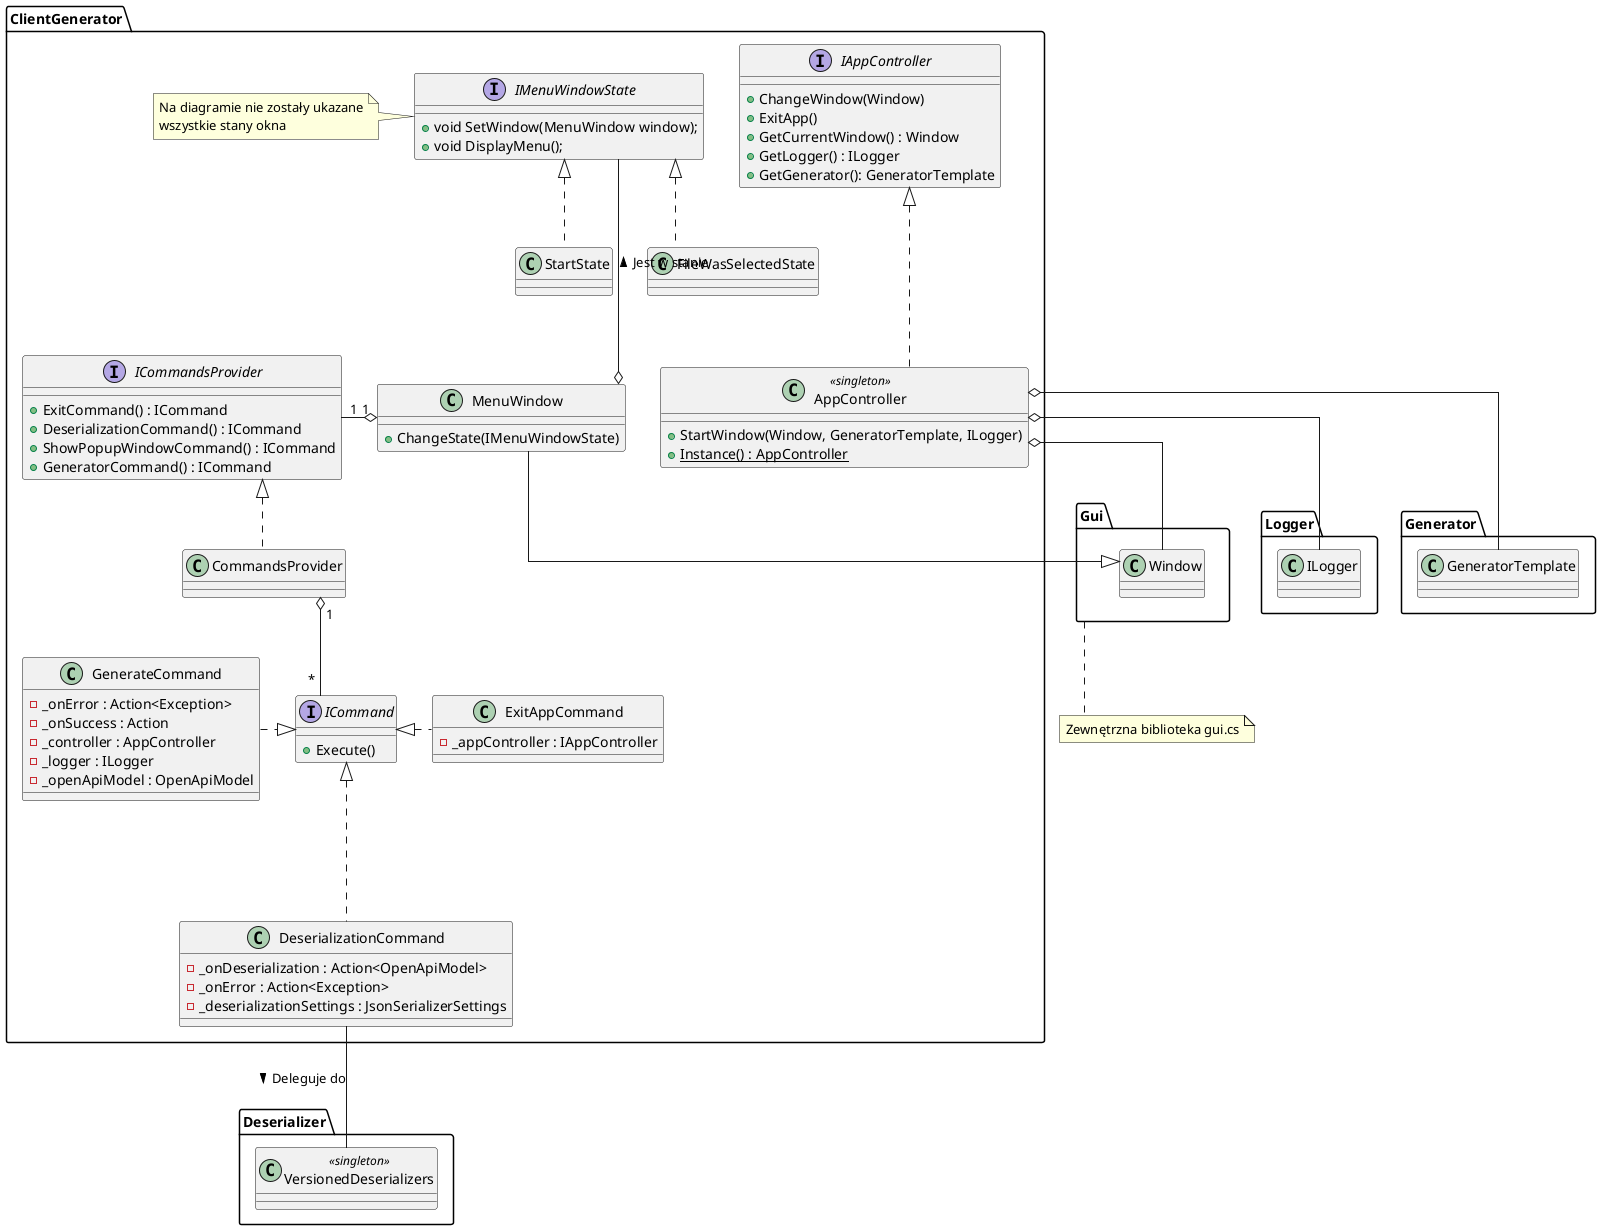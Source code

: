 @startuml ClientGenerator

skinparam linetype ortho

namespace Logger {
  class ILogger
}

namespace Gui {
  class Window
}
note bottom of Gui: Zewnętrzna biblioteka gui.cs

namespace Generator {
    class GeneratorTemplate
}

namespace Deserializer {
    class VersionedDeserializers <<singleton>>
}

namespace ClientGenerator {

interface IAppController {
    +ChangeWindow(Window)
    +ExitApp()
    +GetCurrentWindow() : Window
    +GetLogger() : ILogger
    +GetGenerator(): GeneratorTemplate
}

class AppController <<singleton>> {
    +StartWindow(Window, GeneratorTemplate, ILogger)
    +{static} Instance() : AppController
}

interface ICommand {
    +Execute()
}

class DeserializationCommand {
    -_onDeserialization : Action<OpenApiModel>
    -_onError : Action<Exception> 
    -_deserializationSettings : JsonSerializerSettings
}

class ExitAppCommand {
    -_appController : IAppController
}

class GenerateCommand {
    -_onError : Action<Exception>
    -_onSuccess : Action
    -_controller : AppController
    -_logger : ILogger
    -_openApiModel : OpenApiModel
}

interface ICommandsProvider {
    +ExitCommand() : ICommand
    +DeserializationCommand() : ICommand
    +ShowPopupWindowCommand() : ICommand
    +GeneratorCommand() : ICommand
}

class CommandsProvider 

interface IMenuWindowState {
    +void SetWindow(MenuWindow window);
    +void DisplayMenu();
}
note left of IMenuWindowState
    Na diagramie nie zostały ukazane
    wszystkie stany okna
endnote
class StartState 

class FileWasSelectedState 

class MenuWindow {
    +ChangeState(IMenuWindowState)
}

DeserializationCommand --- Deserializer.VersionedDeserializers : Deleguje do >

ICommand <|.r.. ExitAppCommand
ICommand <|.l.. GenerateCommand
ICommand <|.d.. DeserializationCommand
ICommandsProvider <|.. CommandsProvider
CommandsProvider "1" o-- "*" ICommand

AppController o-- Gui.Window
AppController o-- Logger.ILogger
AppController o-- Generator.GeneratorTemplate

Gui.Window <|-- MenuWindow
MenuWindow "1" o- "1" ICommandsProvider
MenuWindow o-u-- IMenuWindowState : Jest w stanie > 

IMenuWindowState <|.. StartState
IMenuWindowState <|.. FileWasSelectedState
IAppController <|... AppController

}

@enduml